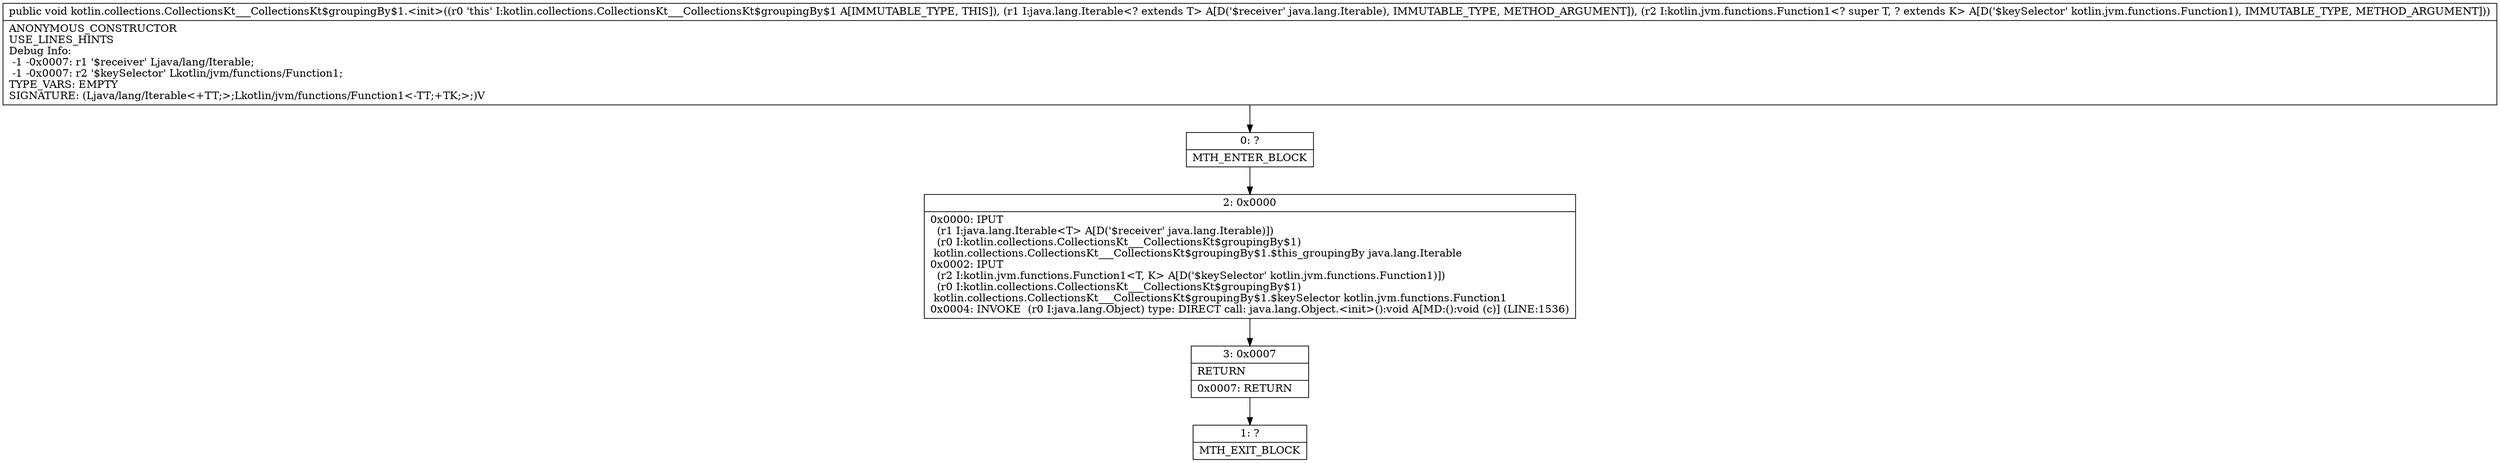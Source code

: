 digraph "CFG forkotlin.collections.CollectionsKt___CollectionsKt$groupingBy$1.\<init\>(Ljava\/lang\/Iterable;Lkotlin\/jvm\/functions\/Function1;)V" {
Node_0 [shape=record,label="{0\:\ ?|MTH_ENTER_BLOCK\l}"];
Node_2 [shape=record,label="{2\:\ 0x0000|0x0000: IPUT  \l  (r1 I:java.lang.Iterable\<T\> A[D('$receiver' java.lang.Iterable)])\l  (r0 I:kotlin.collections.CollectionsKt___CollectionsKt$groupingBy$1)\l kotlin.collections.CollectionsKt___CollectionsKt$groupingBy$1.$this_groupingBy java.lang.Iterable \l0x0002: IPUT  \l  (r2 I:kotlin.jvm.functions.Function1\<T, K\> A[D('$keySelector' kotlin.jvm.functions.Function1)])\l  (r0 I:kotlin.collections.CollectionsKt___CollectionsKt$groupingBy$1)\l kotlin.collections.CollectionsKt___CollectionsKt$groupingBy$1.$keySelector kotlin.jvm.functions.Function1 \l0x0004: INVOKE  (r0 I:java.lang.Object) type: DIRECT call: java.lang.Object.\<init\>():void A[MD:():void (c)] (LINE:1536)\l}"];
Node_3 [shape=record,label="{3\:\ 0x0007|RETURN\l|0x0007: RETURN   \l}"];
Node_1 [shape=record,label="{1\:\ ?|MTH_EXIT_BLOCK\l}"];
MethodNode[shape=record,label="{public void kotlin.collections.CollectionsKt___CollectionsKt$groupingBy$1.\<init\>((r0 'this' I:kotlin.collections.CollectionsKt___CollectionsKt$groupingBy$1 A[IMMUTABLE_TYPE, THIS]), (r1 I:java.lang.Iterable\<? extends T\> A[D('$receiver' java.lang.Iterable), IMMUTABLE_TYPE, METHOD_ARGUMENT]), (r2 I:kotlin.jvm.functions.Function1\<? super T, ? extends K\> A[D('$keySelector' kotlin.jvm.functions.Function1), IMMUTABLE_TYPE, METHOD_ARGUMENT]))  | ANONYMOUS_CONSTRUCTOR\lUSE_LINES_HINTS\lDebug Info:\l  \-1 \-0x0007: r1 '$receiver' Ljava\/lang\/Iterable;\l  \-1 \-0x0007: r2 '$keySelector' Lkotlin\/jvm\/functions\/Function1;\lTYPE_VARS: EMPTY\lSIGNATURE: (Ljava\/lang\/Iterable\<+TT;\>;Lkotlin\/jvm\/functions\/Function1\<\-TT;+TK;\>;)V\l}"];
MethodNode -> Node_0;Node_0 -> Node_2;
Node_2 -> Node_3;
Node_3 -> Node_1;
}

